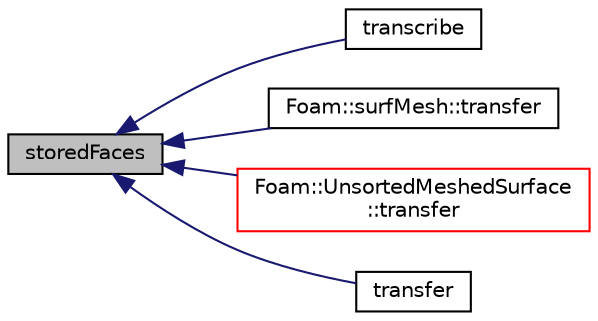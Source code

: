 digraph "storedFaces"
{
  bgcolor="transparent";
  edge [fontname="Helvetica",fontsize="10",labelfontname="Helvetica",labelfontsize="10"];
  node [fontname="Helvetica",fontsize="10",shape=record];
  rankdir="LR";
  Node1 [label="storedFaces",height=0.2,width=0.4,color="black", fillcolor="grey75", style="filled", fontcolor="black"];
  Node1 -> Node2 [dir="back",color="midnightblue",fontsize="10",style="solid",fontname="Helvetica"];
  Node2 [label="transcribe",height=0.2,width=0.4,color="black",URL="$a01454.html#a89f858f78ba8ae4e1d6388369558eb85"];
  Node1 -> Node3 [dir="back",color="midnightblue",fontsize="10",style="solid",fontname="Helvetica"];
  Node3 [label="Foam::surfMesh::transfer",height=0.2,width=0.4,color="black",URL="$a02493.html#a1cf9d5f3c7951e7e25eaa3408383d261",tooltip="Transfer the contents of the argument and annul the argument. "];
  Node1 -> Node4 [dir="back",color="midnightblue",fontsize="10",style="solid",fontname="Helvetica"];
  Node4 [label="Foam::UnsortedMeshedSurface\l::transfer",height=0.2,width=0.4,color="red",URL="$a02746.html#a6df38f92358a4c8ec775d27efb154326",tooltip="Transfer the contents of the argument and annul the argument. "];
  Node1 -> Node5 [dir="back",color="midnightblue",fontsize="10",style="solid",fontname="Helvetica"];
  Node5 [label="transfer",height=0.2,width=0.4,color="black",URL="$a01454.html#a7840b609cb34e6f39858cf3e86324263",tooltip="Transfer the contents of the argument and annul the argument. "];
}

